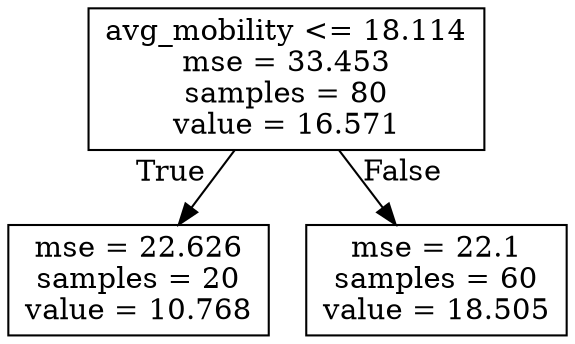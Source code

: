 digraph Tree {
node [shape=box] ;
0 [label="avg_mobility <= 18.114\nmse = 33.453\nsamples = 80\nvalue = 16.571"] ;
1 [label="mse = 22.626\nsamples = 20\nvalue = 10.768"] ;
0 -> 1 [labeldistance=2.5, labelangle=45, headlabel="True"] ;
2 [label="mse = 22.1\nsamples = 60\nvalue = 18.505"] ;
0 -> 2 [labeldistance=2.5, labelangle=-45, headlabel="False"] ;
}
